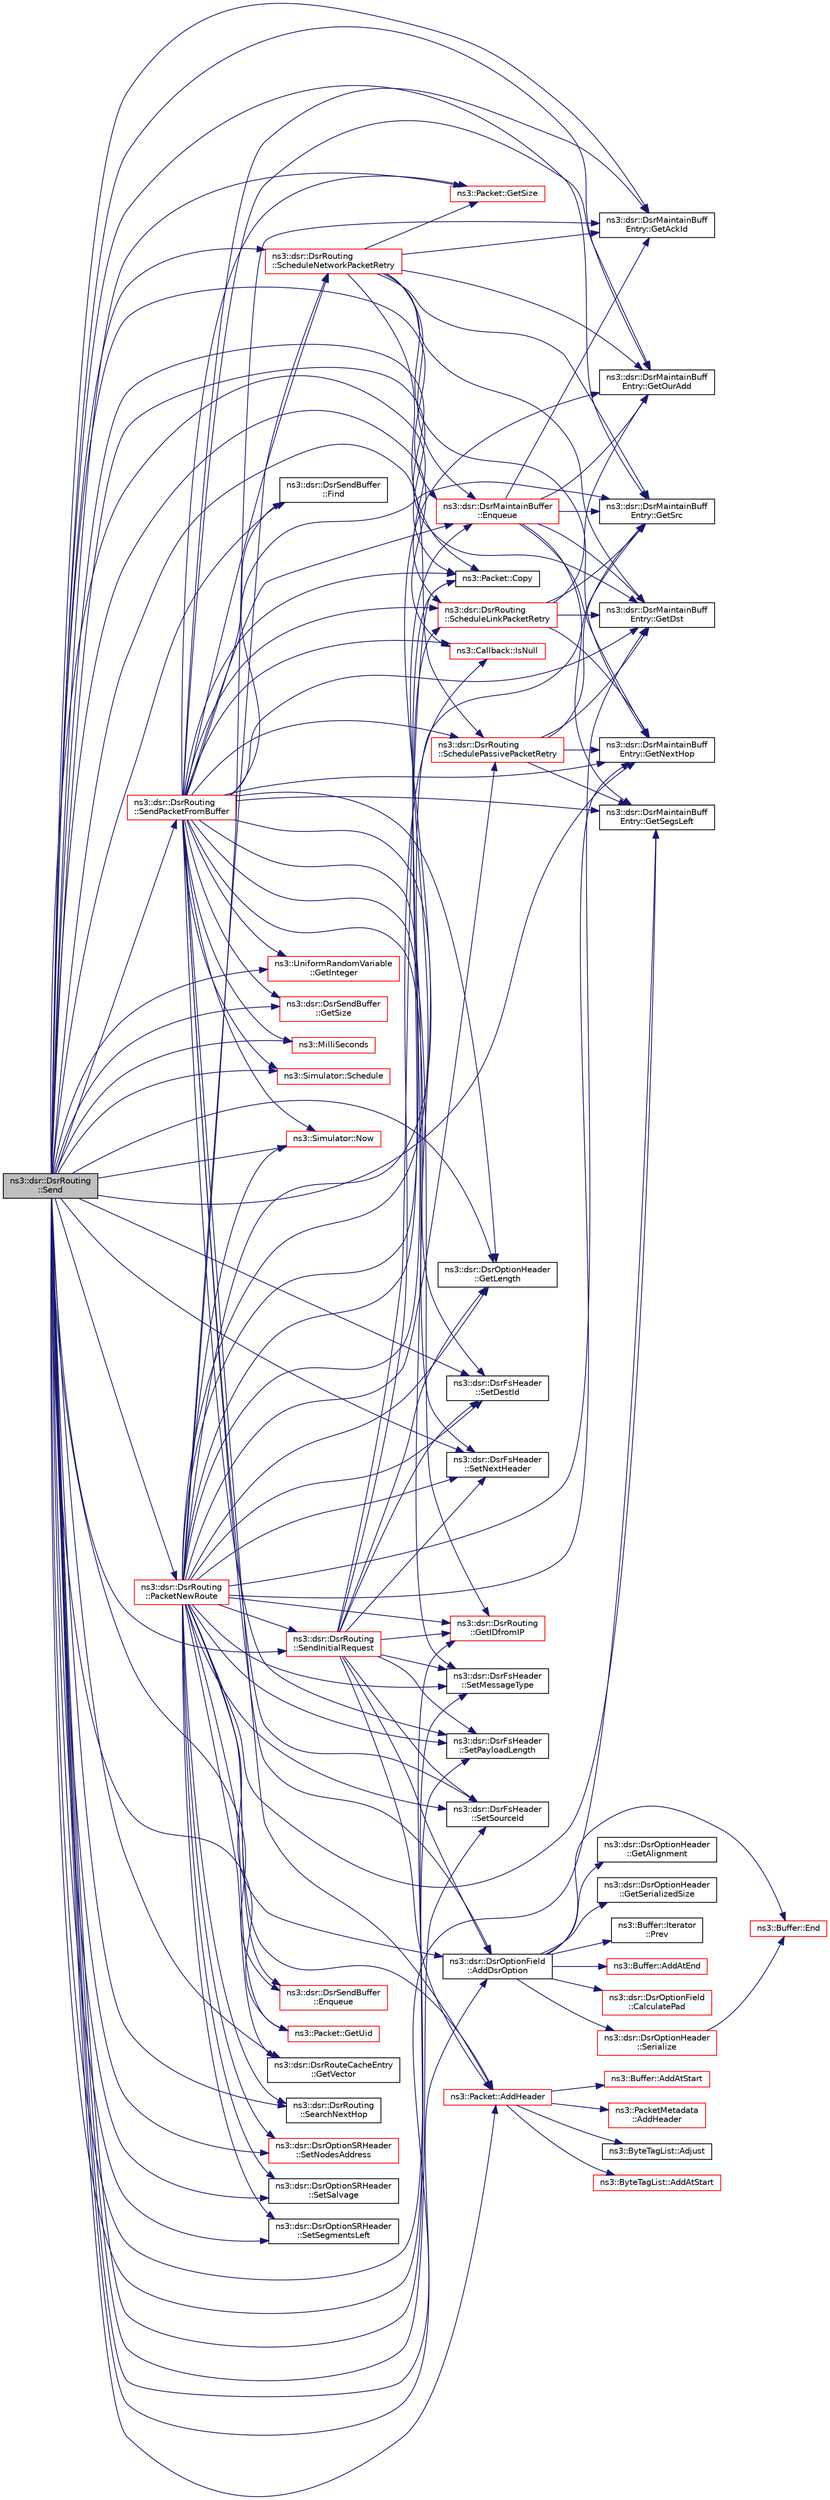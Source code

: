 digraph "ns3::dsr::DsrRouting::Send"
{
 // LATEX_PDF_SIZE
  edge [fontname="Helvetica",fontsize="10",labelfontname="Helvetica",labelfontsize="10"];
  node [fontname="Helvetica",fontsize="10",shape=record];
  rankdir="LR";
  Node1 [label="ns3::dsr::DsrRouting\l::Send",height=0.2,width=0.4,color="black", fillcolor="grey75", style="filled", fontcolor="black",tooltip="This function is called by higher layer protocol when sending packets."];
  Node1 -> Node2 [color="midnightblue",fontsize="10",style="solid",fontname="Helvetica"];
  Node2 [label="ns3::dsr::DsrOptionField\l::AddDsrOption",height=0.2,width=0.4,color="black", fillcolor="white", style="filled",URL="$classns3_1_1dsr_1_1_dsr_option_field.html#acd03d07018e22f5e2b23975fae84fb3c",tooltip="Serialize the option, prepending pad1 or padn option as necessary."];
  Node2 -> Node3 [color="midnightblue",fontsize="10",style="solid",fontname="Helvetica"];
  Node3 [label="ns3::Buffer::AddAtEnd",height=0.2,width=0.4,color="red", fillcolor="white", style="filled",URL="$classns3_1_1_buffer.html#a92dd87809af24fb10696fee9a9cb56cf",tooltip=" "];
  Node2 -> Node11 [color="midnightblue",fontsize="10",style="solid",fontname="Helvetica"];
  Node11 [label="ns3::dsr::DsrOptionField\l::CalculatePad",height=0.2,width=0.4,color="red", fillcolor="white", style="filled",URL="$classns3_1_1dsr_1_1_dsr_option_field.html#ae5d4f311cda4469609fcd51b679064c3",tooltip="Calculate padding."];
  Node2 -> Node13 [color="midnightblue",fontsize="10",style="solid",fontname="Helvetica"];
  Node13 [label="ns3::Buffer::End",height=0.2,width=0.4,color="red", fillcolor="white", style="filled",URL="$classns3_1_1_buffer.html#abad1405368fbdd7ee25568624cb45e2e",tooltip=" "];
  Node2 -> Node14 [color="midnightblue",fontsize="10",style="solid",fontname="Helvetica"];
  Node14 [label="ns3::dsr::DsrOptionHeader\l::GetAlignment",height=0.2,width=0.4,color="black", fillcolor="white", style="filled",URL="$classns3_1_1dsr_1_1_dsr_option_header.html#a0336cb28a7592450d8d4761c9a5baac8",tooltip="Get the Alignment requirement of this option header."];
  Node2 -> Node15 [color="midnightblue",fontsize="10",style="solid",fontname="Helvetica"];
  Node15 [label="ns3::dsr::DsrOptionHeader\l::GetSerializedSize",height=0.2,width=0.4,color="black", fillcolor="white", style="filled",URL="$classns3_1_1dsr_1_1_dsr_option_header.html#a79ff3749c206b4870fd7f9772665332c",tooltip="Get the serialized size of the packet."];
  Node2 -> Node16 [color="midnightblue",fontsize="10",style="solid",fontname="Helvetica"];
  Node16 [label="ns3::Buffer::Iterator\l::Prev",height=0.2,width=0.4,color="black", fillcolor="white", style="filled",URL="$classns3_1_1_buffer_1_1_iterator.html#a9913fb3b506a9f6efe46060531f051d8",tooltip="go backward by one byte"];
  Node2 -> Node17 [color="midnightblue",fontsize="10",style="solid",fontname="Helvetica"];
  Node17 [label="ns3::dsr::DsrOptionHeader\l::Serialize",height=0.2,width=0.4,color="red", fillcolor="white", style="filled",URL="$classns3_1_1dsr_1_1_dsr_option_header.html#a65237001476f25a42b52b81d0a2ce572",tooltip="Serialize the packet."];
  Node17 -> Node13 [color="midnightblue",fontsize="10",style="solid",fontname="Helvetica"];
  Node1 -> Node24 [color="midnightblue",fontsize="10",style="solid",fontname="Helvetica"];
  Node24 [label="ns3::Packet::AddHeader",height=0.2,width=0.4,color="red", fillcolor="white", style="filled",URL="$classns3_1_1_packet.html#a465108c595a0bc592095cbcab1832ed8",tooltip="Add header to this packet."];
  Node24 -> Node25 [color="midnightblue",fontsize="10",style="solid",fontname="Helvetica"];
  Node25 [label="ns3::ByteTagList::AddAtStart",height=0.2,width=0.4,color="red", fillcolor="white", style="filled",URL="$classns3_1_1_byte_tag_list.html#acb4563fbe4299c55af41ba7a166b71d5",tooltip="Make sure that all offsets are bigger than prependOffset which represents the location where new byte..."];
  Node24 -> Node31 [color="midnightblue",fontsize="10",style="solid",fontname="Helvetica"];
  Node31 [label="ns3::Buffer::AddAtStart",height=0.2,width=0.4,color="red", fillcolor="white", style="filled",URL="$classns3_1_1_buffer.html#a8abd8164c3671d3dadc98fc66fade7b1",tooltip=" "];
  Node24 -> Node32 [color="midnightblue",fontsize="10",style="solid",fontname="Helvetica"];
  Node32 [label="ns3::PacketMetadata\l::AddHeader",height=0.2,width=0.4,color="red", fillcolor="white", style="filled",URL="$classns3_1_1_packet_metadata.html#abdce736c4c5f647242f0808c0d2f9249",tooltip="Add an header."];
  Node24 -> Node52 [color="midnightblue",fontsize="10",style="solid",fontname="Helvetica"];
  Node52 [label="ns3::ByteTagList::Adjust",height=0.2,width=0.4,color="black", fillcolor="white", style="filled",URL="$classns3_1_1_byte_tag_list.html#a1fec06d7e6daaf8039cf2a148e4090f2",tooltip="Adjust the offsets stored internally by the adjustment delta."];
  Node1 -> Node59 [color="midnightblue",fontsize="10",style="solid",fontname="Helvetica"];
  Node59 [label="ns3::Packet::Copy",height=0.2,width=0.4,color="black", fillcolor="white", style="filled",URL="$classns3_1_1_packet.html#afb38be706cfc761bc1c0591f595fc1b7",tooltip="performs a COW copy of the packet."];
  Node1 -> Node60 [color="midnightblue",fontsize="10",style="solid",fontname="Helvetica"];
  Node60 [label="ns3::dsr::DsrMaintainBuffer\l::Enqueue",height=0.2,width=0.4,color="red", fillcolor="white", style="filled",URL="$classns3_1_1dsr_1_1_dsr_maintain_buffer.html#a8ec30b5b9b0f6af36e61867327a47717",tooltip="Push entry in queue, if there is no entry with the same packet and destination address in queue."];
  Node60 -> Node61 [color="midnightblue",fontsize="10",style="solid",fontname="Helvetica"];
  Node61 [label="ns3::dsr::DsrMaintainBuff\lEntry::GetAckId",height=0.2,width=0.4,color="black", fillcolor="white", style="filled",URL="$classns3_1_1dsr_1_1_dsr_maintain_buff_entry.html#a9563ba8eca5cd5c6509e2e760ec94acd",tooltip="Get acknowledge ID."];
  Node60 -> Node62 [color="midnightblue",fontsize="10",style="solid",fontname="Helvetica"];
  Node62 [label="ns3::dsr::DsrMaintainBuff\lEntry::GetDst",height=0.2,width=0.4,color="black", fillcolor="white", style="filled",URL="$classns3_1_1dsr_1_1_dsr_maintain_buff_entry.html#aee58cc2d1b51ec292a520a91e699f31c",tooltip="Get destination address."];
  Node60 -> Node63 [color="midnightblue",fontsize="10",style="solid",fontname="Helvetica"];
  Node63 [label="ns3::dsr::DsrMaintainBuff\lEntry::GetNextHop",height=0.2,width=0.4,color="black", fillcolor="white", style="filled",URL="$classns3_1_1dsr_1_1_dsr_maintain_buff_entry.html#abf4c613f5a06a45e62e6d78573098bea",tooltip="Get next hop of entry."];
  Node60 -> Node64 [color="midnightblue",fontsize="10",style="solid",fontname="Helvetica"];
  Node64 [label="ns3::dsr::DsrMaintainBuff\lEntry::GetOurAdd",height=0.2,width=0.4,color="black", fillcolor="white", style="filled",URL="$classns3_1_1dsr_1_1_dsr_maintain_buff_entry.html#a991891f099ed09af9924eec958a2e402",tooltip="Get local address of entry."];
  Node60 -> Node65 [color="midnightblue",fontsize="10",style="solid",fontname="Helvetica"];
  Node65 [label="ns3::dsr::DsrMaintainBuff\lEntry::GetSegsLeft",height=0.2,width=0.4,color="black", fillcolor="white", style="filled",URL="$classns3_1_1dsr_1_1_dsr_maintain_buff_entry.html#a01131ac927e107cdf1a6f7c978592df6",tooltip="Get segments left."];
  Node60 -> Node66 [color="midnightblue",fontsize="10",style="solid",fontname="Helvetica"];
  Node66 [label="ns3::dsr::DsrMaintainBuff\lEntry::GetSrc",height=0.2,width=0.4,color="black", fillcolor="white", style="filled",URL="$classns3_1_1dsr_1_1_dsr_maintain_buff_entry.html#a2cc2c004c227083051fab85f184d272c",tooltip="Get source address."];
  Node1 -> Node114 [color="midnightblue",fontsize="10",style="solid",fontname="Helvetica"];
  Node114 [label="ns3::dsr::DsrSendBuffer\l::Enqueue",height=0.2,width=0.4,color="red", fillcolor="white", style="filled",URL="$classns3_1_1dsr_1_1_dsr_send_buffer.html#aac846f6a38f6fc6431c8483103ed5121",tooltip="Push entry in queue, if there is no entry with the same packet and destination address in queue."];
  Node1 -> Node120 [color="midnightblue",fontsize="10",style="solid",fontname="Helvetica"];
  Node120 [label="ns3::dsr::DsrSendBuffer\l::Find",height=0.2,width=0.4,color="black", fillcolor="white", style="filled",URL="$classns3_1_1dsr_1_1_dsr_send_buffer.html#acf27d9e92a1d1960b9094c4108724a53",tooltip="Check if a packet with destination dst exists in the queue."];
  Node1 -> Node61 [color="midnightblue",fontsize="10",style="solid",fontname="Helvetica"];
  Node1 -> Node62 [color="midnightblue",fontsize="10",style="solid",fontname="Helvetica"];
  Node1 -> Node121 [color="midnightblue",fontsize="10",style="solid",fontname="Helvetica"];
  Node121 [label="ns3::dsr::DsrRouting\l::GetIDfromIP",height=0.2,width=0.4,color="red", fillcolor="white", style="filled",URL="$classns3_1_1dsr_1_1_dsr_routing.html#a4593e50d5f36e9b9b013fe0422067c44",tooltip="Get the node id from ip address."];
  Node1 -> Node143 [color="midnightblue",fontsize="10",style="solid",fontname="Helvetica"];
  Node143 [label="ns3::UniformRandomVariable\l::GetInteger",height=0.2,width=0.4,color="red", fillcolor="white", style="filled",URL="$classns3_1_1_uniform_random_variable.html#ab7c7dedc88cb97e74418df2edc28a787",tooltip="Get the next random value, as an unsigned integer in the specified range ."];
  Node1 -> Node147 [color="midnightblue",fontsize="10",style="solid",fontname="Helvetica"];
  Node147 [label="ns3::dsr::DsrOptionHeader\l::GetLength",height=0.2,width=0.4,color="black", fillcolor="white", style="filled",URL="$classns3_1_1dsr_1_1_dsr_option_header.html#acadd408c91079150f077f8e258738a5f",tooltip="Get the option length."];
  Node1 -> Node63 [color="midnightblue",fontsize="10",style="solid",fontname="Helvetica"];
  Node1 -> Node64 [color="midnightblue",fontsize="10",style="solid",fontname="Helvetica"];
  Node1 -> Node65 [color="midnightblue",fontsize="10",style="solid",fontname="Helvetica"];
  Node1 -> Node148 [color="midnightblue",fontsize="10",style="solid",fontname="Helvetica"];
  Node148 [label="ns3::dsr::DsrSendBuffer\l::GetSize",height=0.2,width=0.4,color="red", fillcolor="white", style="filled",URL="$classns3_1_1dsr_1_1_dsr_send_buffer.html#a0ecf75786eef7193fa5a5d84b2b7a1f0",tooltip="Number of entries."];
  Node1 -> Node149 [color="midnightblue",fontsize="10",style="solid",fontname="Helvetica"];
  Node149 [label="ns3::Packet::GetSize",height=0.2,width=0.4,color="red", fillcolor="white", style="filled",URL="$classns3_1_1_packet.html#afff7cb1ff518ee6dc0d424e10a5ad6ec",tooltip="Returns the the size in bytes of the packet (including the zero-filled initial payload)."];
  Node1 -> Node66 [color="midnightblue",fontsize="10",style="solid",fontname="Helvetica"];
  Node1 -> Node150 [color="midnightblue",fontsize="10",style="solid",fontname="Helvetica"];
  Node150 [label="ns3::Packet::GetUid",height=0.2,width=0.4,color="red", fillcolor="white", style="filled",URL="$classns3_1_1_packet.html#ab9f0b7e9cf21b7271eda0094e6ff2792",tooltip="Returns the packet's Uid."];
  Node1 -> Node152 [color="midnightblue",fontsize="10",style="solid",fontname="Helvetica"];
  Node152 [label="ns3::dsr::DsrRouteCacheEntry\l::GetVector",height=0.2,width=0.4,color="black", fillcolor="white", style="filled",URL="$classns3_1_1dsr_1_1_dsr_route_cache_entry.html#a0513fe82b1b930256fef306567a56927",tooltip="Get the IP vector."];
  Node1 -> Node153 [color="midnightblue",fontsize="10",style="solid",fontname="Helvetica"];
  Node153 [label="ns3::Callback::IsNull",height=0.2,width=0.4,color="red", fillcolor="white", style="filled",URL="$classns3_1_1_callback.html#a42eb007ca42c35b96daa497d6d42d5f2",tooltip="Check for null implementation."];
  Node1 -> Node155 [color="midnightblue",fontsize="10",style="solid",fontname="Helvetica"];
  Node155 [label="ns3::MilliSeconds",height=0.2,width=0.4,color="red", fillcolor="white", style="filled",URL="$group__timecivil.html#gaf26127cf4571146b83a92ee18679c7a9",tooltip="Construct a Time in the indicated unit."];
  Node1 -> Node69 [color="midnightblue",fontsize="10",style="solid",fontname="Helvetica"];
  Node69 [label="ns3::Simulator::Now",height=0.2,width=0.4,color="red", fillcolor="white", style="filled",URL="$classns3_1_1_simulator.html#ac3178fa975b419f7875e7105be122800",tooltip="Return the current simulation virtual time."];
  Node1 -> Node165 [color="midnightblue",fontsize="10",style="solid",fontname="Helvetica"];
  Node165 [label="ns3::dsr::DsrRouting\l::PacketNewRoute",height=0.2,width=0.4,color="red", fillcolor="white", style="filled",URL="$classns3_1_1dsr_1_1_dsr_routing.html#ae70ab39db551d1d81afc081196f78017",tooltip="When route vector corrupted, originate a new packet, normally not happening."];
  Node165 -> Node2 [color="midnightblue",fontsize="10",style="solid",fontname="Helvetica"];
  Node165 -> Node24 [color="midnightblue",fontsize="10",style="solid",fontname="Helvetica"];
  Node165 -> Node59 [color="midnightblue",fontsize="10",style="solid",fontname="Helvetica"];
  Node165 -> Node60 [color="midnightblue",fontsize="10",style="solid",fontname="Helvetica"];
  Node165 -> Node114 [color="midnightblue",fontsize="10",style="solid",fontname="Helvetica"];
  Node165 -> Node61 [color="midnightblue",fontsize="10",style="solid",fontname="Helvetica"];
  Node165 -> Node62 [color="midnightblue",fontsize="10",style="solid",fontname="Helvetica"];
  Node165 -> Node121 [color="midnightblue",fontsize="10",style="solid",fontname="Helvetica"];
  Node165 -> Node147 [color="midnightblue",fontsize="10",style="solid",fontname="Helvetica"];
  Node165 -> Node63 [color="midnightblue",fontsize="10",style="solid",fontname="Helvetica"];
  Node165 -> Node64 [color="midnightblue",fontsize="10",style="solid",fontname="Helvetica"];
  Node165 -> Node65 [color="midnightblue",fontsize="10",style="solid",fontname="Helvetica"];
  Node165 -> Node66 [color="midnightblue",fontsize="10",style="solid",fontname="Helvetica"];
  Node165 -> Node150 [color="midnightblue",fontsize="10",style="solid",fontname="Helvetica"];
  Node165 -> Node152 [color="midnightblue",fontsize="10",style="solid",fontname="Helvetica"];
  Node165 -> Node69 [color="midnightblue",fontsize="10",style="solid",fontname="Helvetica"];
  Node165 -> Node166 [color="midnightblue",fontsize="10",style="solid",fontname="Helvetica"];
  Node166 [label="ns3::dsr::DsrRouting\l::ScheduleLinkPacketRetry",height=0.2,width=0.4,color="red", fillcolor="white", style="filled",URL="$classns3_1_1dsr_1_1_dsr_routing.html#a947d831bc0964240b1a41b3a09832eff",tooltip="Schedule the packet retransmission based on link-layer acknowledgment."];
  Node166 -> Node62 [color="midnightblue",fontsize="10",style="solid",fontname="Helvetica"];
  Node166 -> Node63 [color="midnightblue",fontsize="10",style="solid",fontname="Helvetica"];
  Node166 -> Node64 [color="midnightblue",fontsize="10",style="solid",fontname="Helvetica"];
  Node166 -> Node66 [color="midnightblue",fontsize="10",style="solid",fontname="Helvetica"];
  Node165 -> Node263 [color="midnightblue",fontsize="10",style="solid",fontname="Helvetica"];
  Node263 [label="ns3::dsr::DsrRouting\l::ScheduleNetworkPacketRetry",height=0.2,width=0.4,color="red", fillcolor="white", style="filled",URL="$classns3_1_1dsr_1_1_dsr_routing.html#a6a18c6baa374d5e6a68f8952d1afdb13",tooltip="Schedule the packet retransmission based on network layer acknowledgment."];
  Node263 -> Node59 [color="midnightblue",fontsize="10",style="solid",fontname="Helvetica"];
  Node263 -> Node60 [color="midnightblue",fontsize="10",style="solid",fontname="Helvetica"];
  Node263 -> Node61 [color="midnightblue",fontsize="10",style="solid",fontname="Helvetica"];
  Node263 -> Node62 [color="midnightblue",fontsize="10",style="solid",fontname="Helvetica"];
  Node263 -> Node63 [color="midnightblue",fontsize="10",style="solid",fontname="Helvetica"];
  Node263 -> Node64 [color="midnightblue",fontsize="10",style="solid",fontname="Helvetica"];
  Node263 -> Node149 [color="midnightblue",fontsize="10",style="solid",fontname="Helvetica"];
  Node263 -> Node66 [color="midnightblue",fontsize="10",style="solid",fontname="Helvetica"];
  Node165 -> Node274 [color="midnightblue",fontsize="10",style="solid",fontname="Helvetica"];
  Node274 [label="ns3::dsr::DsrRouting\l::SchedulePassivePacketRetry",height=0.2,width=0.4,color="red", fillcolor="white", style="filled",URL="$classns3_1_1dsr_1_1_dsr_routing.html#abfdfa37822a492971fdf24540b635039",tooltip="Schedule the packet retransmission based on passive acknowledgment."];
  Node274 -> Node62 [color="midnightblue",fontsize="10",style="solid",fontname="Helvetica"];
  Node274 -> Node63 [color="midnightblue",fontsize="10",style="solid",fontname="Helvetica"];
  Node274 -> Node65 [color="midnightblue",fontsize="10",style="solid",fontname="Helvetica"];
  Node274 -> Node66 [color="midnightblue",fontsize="10",style="solid",fontname="Helvetica"];
  Node165 -> Node217 [color="midnightblue",fontsize="10",style="solid",fontname="Helvetica"];
  Node217 [label="ns3::dsr::DsrRouting\l::SearchNextHop",height=0.2,width=0.4,color="black", fillcolor="white", style="filled",URL="$classns3_1_1dsr_1_1_dsr_routing.html#aa1b16658c14499af76ca7dd69c034f22",tooltip="Get the next hop of the route."];
  Node165 -> Node286 [color="midnightblue",fontsize="10",style="solid",fontname="Helvetica"];
  Node286 [label="ns3::dsr::DsrRouting\l::SendInitialRequest",height=0.2,width=0.4,color="red", fillcolor="white", style="filled",URL="$classns3_1_1dsr_1_1_dsr_routing.html#a74777d1806e768fccc1c2fe169b42c98",tooltip="Broadcast the route request packet in subnet."];
  Node286 -> Node2 [color="midnightblue",fontsize="10",style="solid",fontname="Helvetica"];
  Node286 -> Node24 [color="midnightblue",fontsize="10",style="solid",fontname="Helvetica"];
  Node286 -> Node59 [color="midnightblue",fontsize="10",style="solid",fontname="Helvetica"];
  Node286 -> Node121 [color="midnightblue",fontsize="10",style="solid",fontname="Helvetica"];
  Node286 -> Node147 [color="midnightblue",fontsize="10",style="solid",fontname="Helvetica"];
  Node286 -> Node153 [color="midnightblue",fontsize="10",style="solid",fontname="Helvetica"];
  Node286 -> Node218 [color="midnightblue",fontsize="10",style="solid",fontname="Helvetica"];
  Node218 [label="ns3::dsr::DsrFsHeader\l::SetDestId",height=0.2,width=0.4,color="black", fillcolor="white", style="filled",URL="$classns3_1_1dsr_1_1_dsr_fs_header.html#a366ce2a526714d7d5c1b030c93cfce2b",tooltip="brief Set the dest ID of the header."];
  Node286 -> Node219 [color="midnightblue",fontsize="10",style="solid",fontname="Helvetica"];
  Node219 [label="ns3::dsr::DsrFsHeader\l::SetMessageType",height=0.2,width=0.4,color="black", fillcolor="white", style="filled",URL="$classns3_1_1dsr_1_1_dsr_fs_header.html#ab53490ba4b796d8bc64e2387cb614808",tooltip="brief Set the message type of the header."];
  Node286 -> Node220 [color="midnightblue",fontsize="10",style="solid",fontname="Helvetica"];
  Node220 [label="ns3::dsr::DsrFsHeader\l::SetNextHeader",height=0.2,width=0.4,color="black", fillcolor="white", style="filled",URL="$classns3_1_1dsr_1_1_dsr_fs_header.html#a31fa870af83764f8de3e37b739e0df39",tooltip="Set the \"Next header\" field."];
  Node286 -> Node225 [color="midnightblue",fontsize="10",style="solid",fontname="Helvetica"];
  Node225 [label="ns3::dsr::DsrFsHeader\l::SetPayloadLength",height=0.2,width=0.4,color="black", fillcolor="white", style="filled",URL="$classns3_1_1dsr_1_1_dsr_fs_header.html#ad5d554d06faf5eb5b98d30a5eee9c87e",tooltip="brief Set the payload length of the header."];
  Node286 -> Node232 [color="midnightblue",fontsize="10",style="solid",fontname="Helvetica"];
  Node232 [label="ns3::dsr::DsrFsHeader\l::SetSourceId",height=0.2,width=0.4,color="black", fillcolor="white", style="filled",URL="$classns3_1_1dsr_1_1_dsr_fs_header.html#a23f04e783e7f9e900bf17f173d96f4ee",tooltip="brief Set the source ID of the header."];
  Node165 -> Node218 [color="midnightblue",fontsize="10",style="solid",fontname="Helvetica"];
  Node165 -> Node219 [color="midnightblue",fontsize="10",style="solid",fontname="Helvetica"];
  Node165 -> Node220 [color="midnightblue",fontsize="10",style="solid",fontname="Helvetica"];
  Node165 -> Node221 [color="midnightblue",fontsize="10",style="solid",fontname="Helvetica"];
  Node221 [label="ns3::dsr::DsrOptionSRHeader\l::SetNodesAddress",height=0.2,width=0.4,color="red", fillcolor="white", style="filled",URL="$classns3_1_1dsr_1_1_dsr_option_s_r_header.html#aede4f60ddf515ed837f9c0d64cf8dadd",tooltip="Set the vector of ipv4 address."];
  Node165 -> Node225 [color="midnightblue",fontsize="10",style="solid",fontname="Helvetica"];
  Node165 -> Node230 [color="midnightblue",fontsize="10",style="solid",fontname="Helvetica"];
  Node230 [label="ns3::dsr::DsrOptionSRHeader\l::SetSalvage",height=0.2,width=0.4,color="black", fillcolor="white", style="filled",URL="$classns3_1_1dsr_1_1_dsr_option_s_r_header.html#a70a69c4774bf6dc7d5e840a2e5e67b71",tooltip="Set the salvage value for a packet."];
  Node165 -> Node231 [color="midnightblue",fontsize="10",style="solid",fontname="Helvetica"];
  Node231 [label="ns3::dsr::DsrOptionSRHeader\l::SetSegmentsLeft",height=0.2,width=0.4,color="black", fillcolor="white", style="filled",URL="$classns3_1_1dsr_1_1_dsr_option_s_r_header.html#ab4f451b0b38ab65c84c18d0c3cbb5fd9",tooltip="Set the number of segments left to send."];
  Node165 -> Node232 [color="midnightblue",fontsize="10",style="solid",fontname="Helvetica"];
  Node1 -> Node200 [color="midnightblue",fontsize="10",style="solid",fontname="Helvetica"];
  Node200 [label="ns3::Simulator::Schedule",height=0.2,width=0.4,color="red", fillcolor="white", style="filled",URL="$classns3_1_1_simulator.html#a3da7d28335c8ac0e3e86781f766df241",tooltip="Schedule an event to expire after delay."];
  Node1 -> Node166 [color="midnightblue",fontsize="10",style="solid",fontname="Helvetica"];
  Node1 -> Node263 [color="midnightblue",fontsize="10",style="solid",fontname="Helvetica"];
  Node1 -> Node274 [color="midnightblue",fontsize="10",style="solid",fontname="Helvetica"];
  Node1 -> Node217 [color="midnightblue",fontsize="10",style="solid",fontname="Helvetica"];
  Node1 -> Node286 [color="midnightblue",fontsize="10",style="solid",fontname="Helvetica"];
  Node1 -> Node258 [color="midnightblue",fontsize="10",style="solid",fontname="Helvetica"];
  Node258 [label="ns3::dsr::DsrRouting\l::SendPacketFromBuffer",height=0.2,width=0.4,color="red", fillcolor="white", style="filled",URL="$classns3_1_1dsr_1_1_dsr_routing.html#a1a862a16f3a5527f9425763864ac3e80",tooltip="This function is responsible for sending out data packets when have route, if no route found,..."];
  Node258 -> Node2 [color="midnightblue",fontsize="10",style="solid",fontname="Helvetica"];
  Node258 -> Node24 [color="midnightblue",fontsize="10",style="solid",fontname="Helvetica"];
  Node258 -> Node59 [color="midnightblue",fontsize="10",style="solid",fontname="Helvetica"];
  Node258 -> Node60 [color="midnightblue",fontsize="10",style="solid",fontname="Helvetica"];
  Node258 -> Node120 [color="midnightblue",fontsize="10",style="solid",fontname="Helvetica"];
  Node258 -> Node61 [color="midnightblue",fontsize="10",style="solid",fontname="Helvetica"];
  Node258 -> Node62 [color="midnightblue",fontsize="10",style="solid",fontname="Helvetica"];
  Node258 -> Node121 [color="midnightblue",fontsize="10",style="solid",fontname="Helvetica"];
  Node258 -> Node143 [color="midnightblue",fontsize="10",style="solid",fontname="Helvetica"];
  Node258 -> Node147 [color="midnightblue",fontsize="10",style="solid",fontname="Helvetica"];
  Node258 -> Node63 [color="midnightblue",fontsize="10",style="solid",fontname="Helvetica"];
  Node258 -> Node64 [color="midnightblue",fontsize="10",style="solid",fontname="Helvetica"];
  Node258 -> Node65 [color="midnightblue",fontsize="10",style="solid",fontname="Helvetica"];
  Node258 -> Node148 [color="midnightblue",fontsize="10",style="solid",fontname="Helvetica"];
  Node258 -> Node149 [color="midnightblue",fontsize="10",style="solid",fontname="Helvetica"];
  Node258 -> Node66 [color="midnightblue",fontsize="10",style="solid",fontname="Helvetica"];
  Node258 -> Node153 [color="midnightblue",fontsize="10",style="solid",fontname="Helvetica"];
  Node258 -> Node155 [color="midnightblue",fontsize="10",style="solid",fontname="Helvetica"];
  Node258 -> Node69 [color="midnightblue",fontsize="10",style="solid",fontname="Helvetica"];
  Node258 -> Node200 [color="midnightblue",fontsize="10",style="solid",fontname="Helvetica"];
  Node258 -> Node166 [color="midnightblue",fontsize="10",style="solid",fontname="Helvetica"];
  Node258 -> Node263 [color="midnightblue",fontsize="10",style="solid",fontname="Helvetica"];
  Node258 -> Node274 [color="midnightblue",fontsize="10",style="solid",fontname="Helvetica"];
  Node258 -> Node218 [color="midnightblue",fontsize="10",style="solid",fontname="Helvetica"];
  Node258 -> Node219 [color="midnightblue",fontsize="10",style="solid",fontname="Helvetica"];
  Node258 -> Node220 [color="midnightblue",fontsize="10",style="solid",fontname="Helvetica"];
  Node258 -> Node225 [color="midnightblue",fontsize="10",style="solid",fontname="Helvetica"];
  Node258 -> Node232 [color="midnightblue",fontsize="10",style="solid",fontname="Helvetica"];
  Node1 -> Node218 [color="midnightblue",fontsize="10",style="solid",fontname="Helvetica"];
  Node1 -> Node219 [color="midnightblue",fontsize="10",style="solid",fontname="Helvetica"];
  Node1 -> Node220 [color="midnightblue",fontsize="10",style="solid",fontname="Helvetica"];
  Node1 -> Node221 [color="midnightblue",fontsize="10",style="solid",fontname="Helvetica"];
  Node1 -> Node225 [color="midnightblue",fontsize="10",style="solid",fontname="Helvetica"];
  Node1 -> Node230 [color="midnightblue",fontsize="10",style="solid",fontname="Helvetica"];
  Node1 -> Node231 [color="midnightblue",fontsize="10",style="solid",fontname="Helvetica"];
  Node1 -> Node232 [color="midnightblue",fontsize="10",style="solid",fontname="Helvetica"];
}
